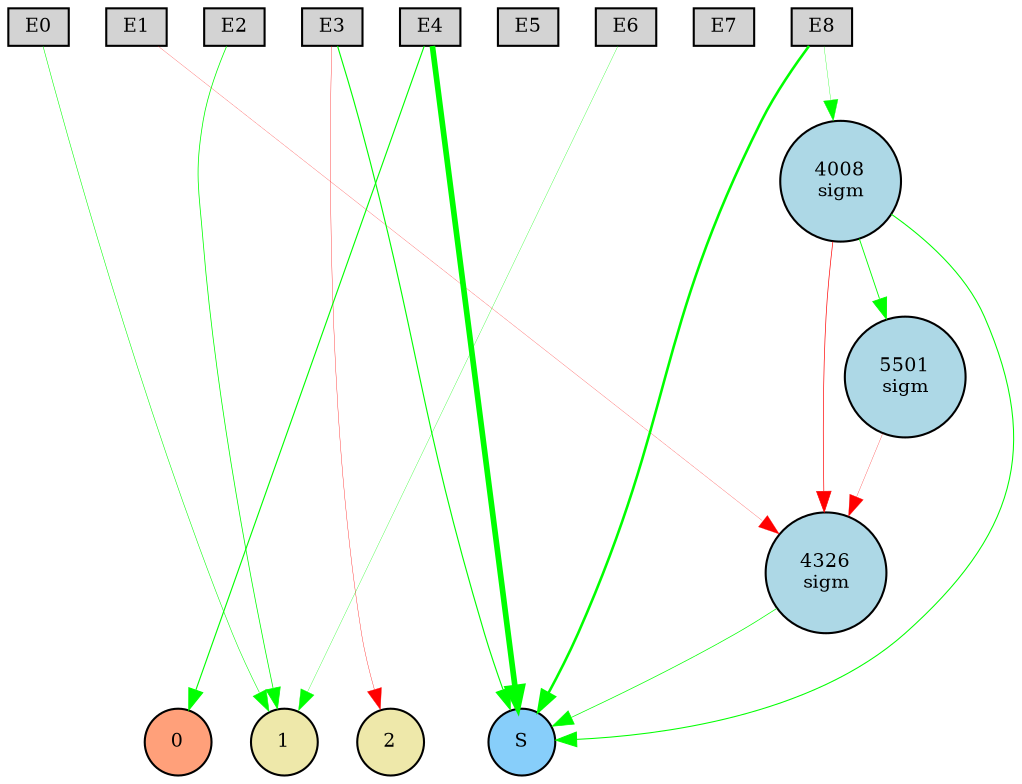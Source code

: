 digraph {
	node [fontsize=9 height=0.2 shape=circle width=0.2]
	subgraph inputs {
		node [shape=box style=filled]
		rank=source
		E0 [fillcolor=lightgray]
		E1 [fillcolor=lightgray]
		E0 -> E1 [style=invis]
		E2 [fillcolor=lightgray]
		E1 -> E2 [style=invis]
		E3 [fillcolor=lightgray]
		E2 -> E3 [style=invis]
		E4 [fillcolor=lightgray]
		E3 -> E4 [style=invis]
		E5 [fillcolor=lightgray]
		E4 -> E5 [style=invis]
		E6 [fillcolor=lightgray]
		E5 -> E6 [style=invis]
		E7 [fillcolor=lightgray]
		E6 -> E7 [style=invis]
		E8 [fillcolor=lightgray]
		E7 -> E8 [style=invis]
	}
	subgraph outputs {
		node [style=filled]
		rank=sink
		0 [fillcolor=lightsalmon fontsize=9 height=0.2 shape=circle width=0.2]
		1 [fillcolor=palegoldenrod fontsize=9 height=0.2 shape=circle width=0.2]
		0 -> 1 [style=invis]
		2 [fillcolor=palegoldenrod fontsize=9 height=0.2 shape=circle width=0.2]
		1 -> 2 [style=invis]
		S [fillcolor=lightskyblue fontsize=9 height=0.2 shape=circle width=0.2]
		2 -> S [style=invis]
	}
	4326 [label="4326
sigm" fillcolor=lightblue style=filled]
	4008 [label="4008
sigm" fillcolor=lightblue style=filled]
	5501 [label="5501
sigm" fillcolor=lightblue style=filled]
	E2 -> 1 [color=green penwidth=0.3717074330611354 style=solid]
	E3 -> 2 [color=red penwidth=0.16824669279501647 style=solid]
	E8 -> S [color=green penwidth=1.227087639449242 style=solid]
	E4 -> 0 [color=green penwidth=0.5411719115769836 style=solid]
	E4 -> S [color=green penwidth=2.716376955677354 style=solid]
	E6 -> 1 [color=green penwidth=0.14918053957528515 style=solid]
	E1 -> 4326 [color=red penwidth=0.11153791506361549 style=solid]
	4008 -> 4326 [color=red penwidth=0.3281680500362991 style=solid]
	E3 -> S [color=green penwidth=0.541046742276097 style=solid]
	E8 -> 4008 [color=green penwidth=0.15036913947522623 style=solid]
	4326 -> S [color=green penwidth=0.3444094011018991 style=solid]
	E0 -> 1 [color=green penwidth=0.26369760043085916 style=solid]
	4008 -> 5501 [color=green penwidth=0.42822094861678206 style=solid]
	5501 -> 4326 [color=red penwidth=0.12776535149239282 style=solid]
	4008 -> S [color=green penwidth=0.503738103874597 style=solid]
}
